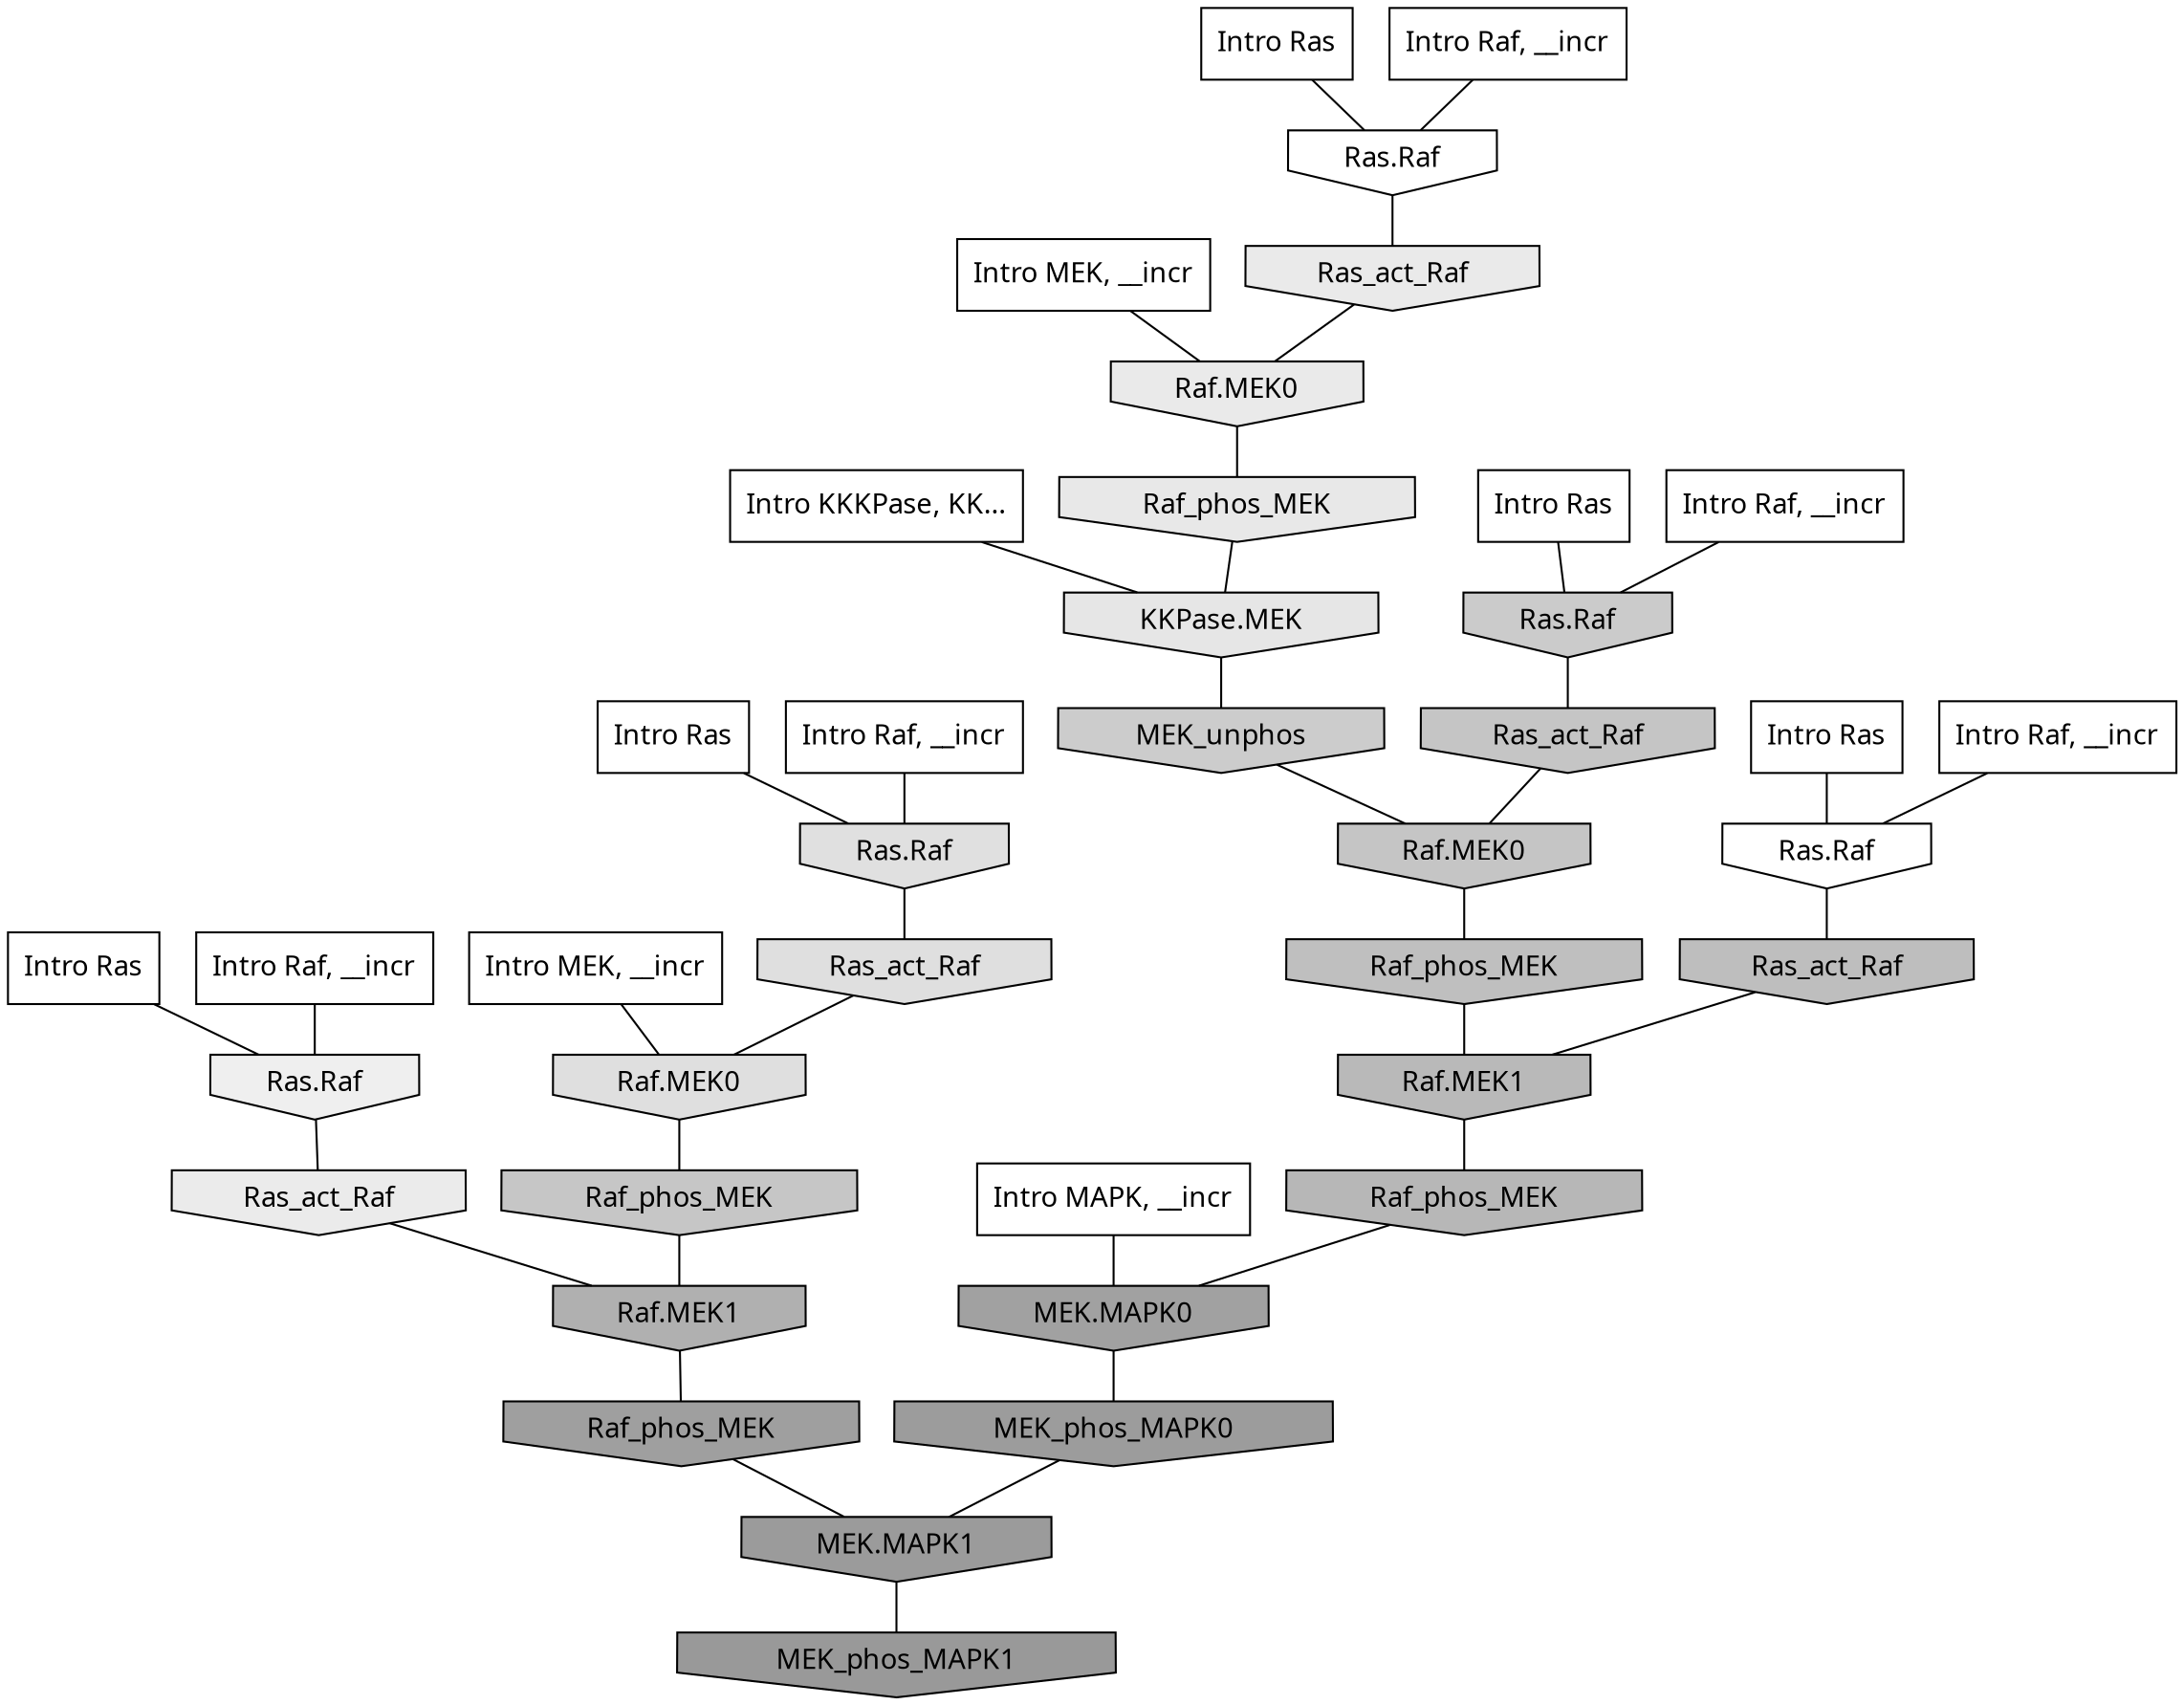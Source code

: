 digraph G{
  rankdir="TB";
  ranksep=0.30;
  node [fontname="CMU Serif"];
  edge [fontname="CMU Serif"];
  
  55 [label="Intro Ras", shape=rectangle, style=filled, fillcolor="0.000 0.000 1.000"]
  
  75 [label="Intro Ras", shape=rectangle, style=filled, fillcolor="0.000 0.000 1.000"]
  
  79 [label="Intro Ras", shape=rectangle, style=filled, fillcolor="0.000 0.000 1.000"]
  
  90 [label="Intro Ras", shape=rectangle, style=filled, fillcolor="0.000 0.000 1.000"]
  
  95 [label="Intro Ras", shape=rectangle, style=filled, fillcolor="0.000 0.000 1.000"]
  
  158 [label="Intro Raf, __incr", shape=rectangle, style=filled, fillcolor="0.000 0.000 1.000"]
  
  256 [label="Intro Raf, __incr", shape=rectangle, style=filled, fillcolor="0.000 0.000 1.000"]
  
  682 [label="Intro Raf, __incr", shape=rectangle, style=filled, fillcolor="0.000 0.000 1.000"]
  
  772 [label="Intro Raf, __incr", shape=rectangle, style=filled, fillcolor="0.000 0.000 1.000"]
  
  842 [label="Intro Raf, __incr", shape=rectangle, style=filled, fillcolor="0.000 0.000 1.000"]
  
  1610 [label="Intro MEK, __incr", shape=rectangle, style=filled, fillcolor="0.000 0.000 1.000"]
  
  1625 [label="Intro MEK, __incr", shape=rectangle, style=filled, fillcolor="0.000 0.000 1.000"]
  
  2114 [label="Intro MAPK, __incr", shape=rectangle, style=filled, fillcolor="0.000 0.000 1.000"]
  
  3167 [label="Intro KKKPase, KK...", shape=rectangle, style=filled, fillcolor="0.000 0.000 1.000"]
  
  3204 [label="Ras.Raf", shape=invhouse, style=filled, fillcolor="0.000 0.000 1.000"]
  
  3249 [label="Ras.Raf", shape=invhouse, style=filled, fillcolor="0.000 0.000 1.000"]
  
  3807 [label="Ras.Raf", shape=invhouse, style=filled, fillcolor="0.000 0.000 0.936"]
  
  4072 [label="Ras_act_Raf", shape=invhouse, style=filled, fillcolor="0.000 0.000 0.919"]
  
  4109 [label="Ras_act_Raf", shape=invhouse, style=filled, fillcolor="0.000 0.000 0.917"]
  
  4111 [label="Raf.MEK0", shape=invhouse, style=filled, fillcolor="0.000 0.000 0.916"]
  
  4243 [label="Raf_phos_MEK", shape=invhouse, style=filled, fillcolor="0.000 0.000 0.907"]
  
  4297 [label="KKPase.MEK", shape=invhouse, style=filled, fillcolor="0.000 0.000 0.902"]
  
  4685 [label="Ras.Raf", shape=invhouse, style=filled, fillcolor="0.000 0.000 0.877"]
  
  4763 [label="Ras_act_Raf", shape=invhouse, style=filled, fillcolor="0.000 0.000 0.872"]
  
  4765 [label="Raf.MEK0", shape=invhouse, style=filled, fillcolor="0.000 0.000 0.872"]
  
  6042 [label="MEK_unphos", shape=invhouse, style=filled, fillcolor="0.000 0.000 0.797"]
  
  6081 [label="Ras.Raf", shape=invhouse, style=filled, fillcolor="0.000 0.000 0.796"]
  
  6532 [label="Raf_phos_MEK", shape=invhouse, style=filled, fillcolor="0.000 0.000 0.775"]
  
  6623 [label="Ras_act_Raf", shape=invhouse, style=filled, fillcolor="0.000 0.000 0.771"]
  
  6625 [label="Raf.MEK0", shape=invhouse, style=filled, fillcolor="0.000 0.000 0.771"]
  
  7322 [label="Raf_phos_MEK", shape=invhouse, style=filled, fillcolor="0.000 0.000 0.747"]
  
  7417 [label="Ras_act_Raf", shape=invhouse, style=filled, fillcolor="0.000 0.000 0.744"]
  
  7968 [label="Raf.MEK1", shape=invhouse, style=filled, fillcolor="0.000 0.000 0.726"]
  
  8251 [label="Raf_phos_MEK", shape=invhouse, style=filled, fillcolor="0.000 0.000 0.718"]
  
  9214 [label="Raf.MEK1", shape=invhouse, style=filled, fillcolor="0.000 0.000 0.689"]
  
  12176 [label="MEK.MAPK0", shape=invhouse, style=filled, fillcolor="0.000 0.000 0.629"]
  
  12537 [label="Raf_phos_MEK", shape=invhouse, style=filled, fillcolor="0.000 0.000 0.623"]
  
  13234 [label="MEK_phos_MAPK0", shape=invhouse, style=filled, fillcolor="0.000 0.000 0.611"]
  
  13412 [label="MEK.MAPK1", shape=invhouse, style=filled, fillcolor="0.000 0.000 0.608"]
  
  13956 [label="MEK_phos_MAPK1", shape=invhouse, style=filled, fillcolor="0.000 0.000 0.600"]
  
  
  13412 -> 13956 [dir=none, color="0.000 0.000 0.000"] 
  13234 -> 13412 [dir=none, color="0.000 0.000 0.000"] 
  12537 -> 13412 [dir=none, color="0.000 0.000 0.000"] 
  12176 -> 13234 [dir=none, color="0.000 0.000 0.000"] 
  9214 -> 12537 [dir=none, color="0.000 0.000 0.000"] 
  8251 -> 12176 [dir=none, color="0.000 0.000 0.000"] 
  7968 -> 8251 [dir=none, color="0.000 0.000 0.000"] 
  7417 -> 7968 [dir=none, color="0.000 0.000 0.000"] 
  7322 -> 7968 [dir=none, color="0.000 0.000 0.000"] 
  6625 -> 7322 [dir=none, color="0.000 0.000 0.000"] 
  6623 -> 6625 [dir=none, color="0.000 0.000 0.000"] 
  6532 -> 9214 [dir=none, color="0.000 0.000 0.000"] 
  6081 -> 6623 [dir=none, color="0.000 0.000 0.000"] 
  6042 -> 6625 [dir=none, color="0.000 0.000 0.000"] 
  4765 -> 6532 [dir=none, color="0.000 0.000 0.000"] 
  4763 -> 4765 [dir=none, color="0.000 0.000 0.000"] 
  4685 -> 4763 [dir=none, color="0.000 0.000 0.000"] 
  4297 -> 6042 [dir=none, color="0.000 0.000 0.000"] 
  4243 -> 4297 [dir=none, color="0.000 0.000 0.000"] 
  4111 -> 4243 [dir=none, color="0.000 0.000 0.000"] 
  4109 -> 4111 [dir=none, color="0.000 0.000 0.000"] 
  4072 -> 9214 [dir=none, color="0.000 0.000 0.000"] 
  3807 -> 4072 [dir=none, color="0.000 0.000 0.000"] 
  3249 -> 7417 [dir=none, color="0.000 0.000 0.000"] 
  3204 -> 4109 [dir=none, color="0.000 0.000 0.000"] 
  3167 -> 4297 [dir=none, color="0.000 0.000 0.000"] 
  2114 -> 12176 [dir=none, color="0.000 0.000 0.000"] 
  1625 -> 4765 [dir=none, color="0.000 0.000 0.000"] 
  1610 -> 4111 [dir=none, color="0.000 0.000 0.000"] 
  842 -> 3249 [dir=none, color="0.000 0.000 0.000"] 
  772 -> 3807 [dir=none, color="0.000 0.000 0.000"] 
  682 -> 6081 [dir=none, color="0.000 0.000 0.000"] 
  256 -> 4685 [dir=none, color="0.000 0.000 0.000"] 
  158 -> 3204 [dir=none, color="0.000 0.000 0.000"] 
  95 -> 3249 [dir=none, color="0.000 0.000 0.000"] 
  90 -> 4685 [dir=none, color="0.000 0.000 0.000"] 
  79 -> 6081 [dir=none, color="0.000 0.000 0.000"] 
  75 -> 3204 [dir=none, color="0.000 0.000 0.000"] 
  55 -> 3807 [dir=none, color="0.000 0.000 0.000"] 
  
  }
